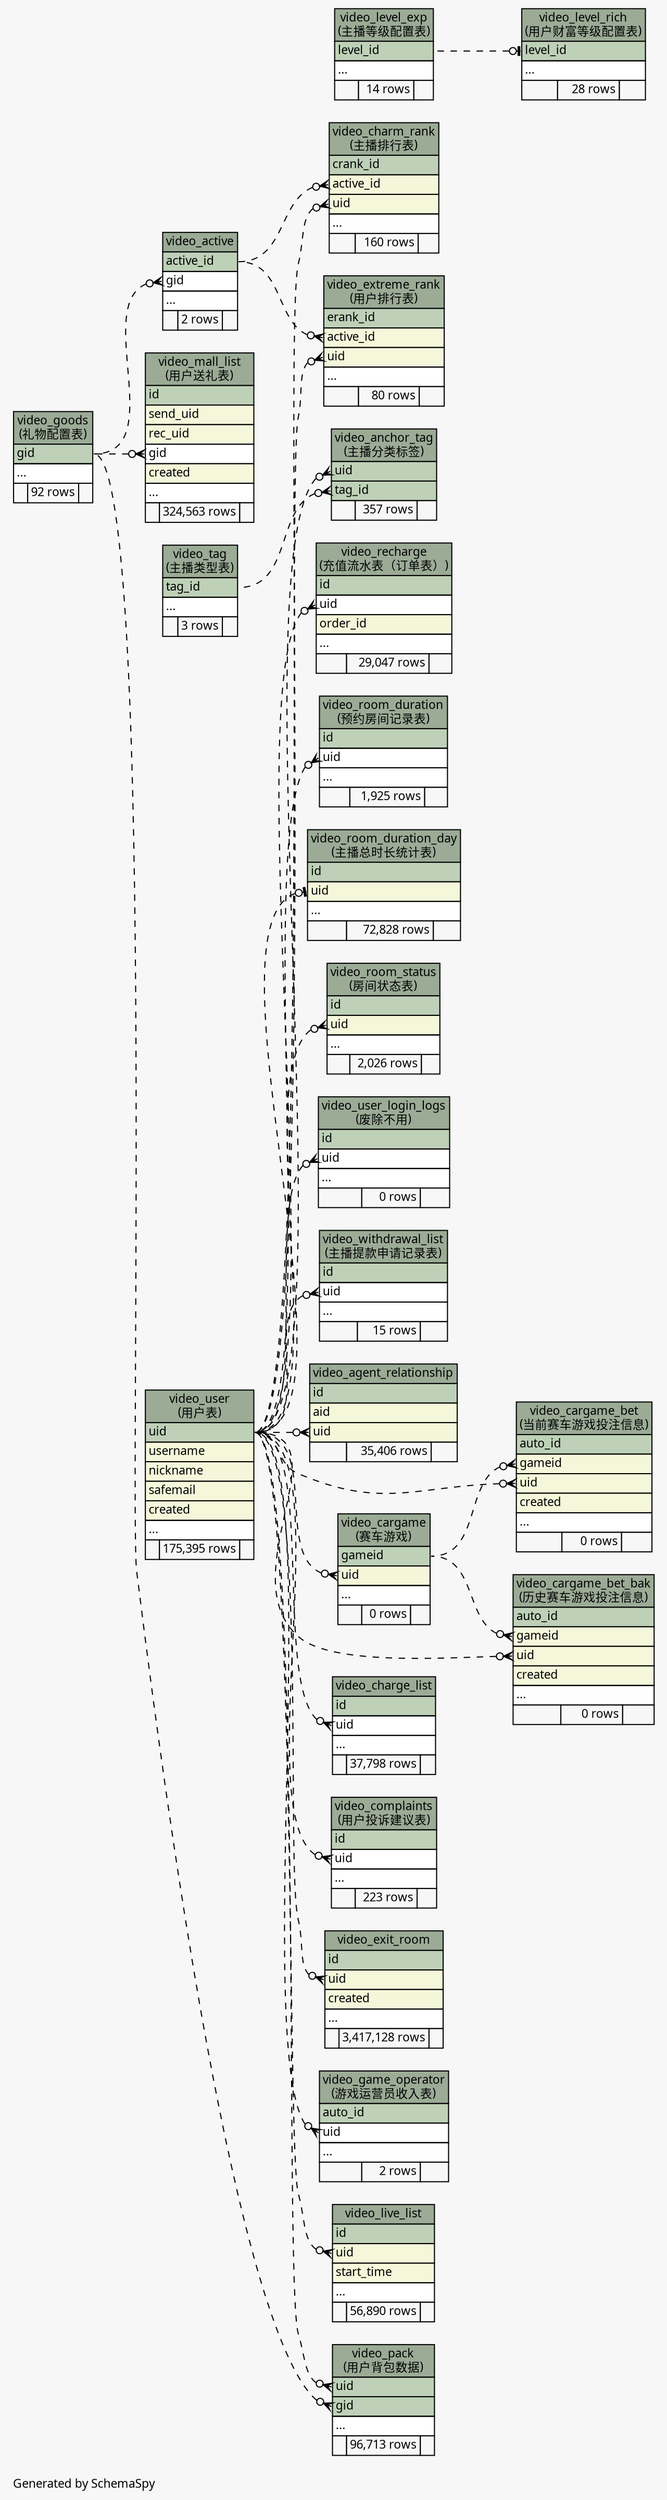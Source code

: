 // dot 2.26.0 on Linux 2.6.32-504.3.3.el6.x86_64
// SchemaSpy rev Unknown
digraph "compactImpliedRelationshipsDiagram" {
  graph [
    rankdir="RL"
    bgcolor="#f7f7f7"
    label="\nGenerated by SchemaSpy"
    labeljust="l"
    nodesep="0.18"
    ranksep="0.46"
    fontname="Microsoft YaHei"
    fontsize="11"
  ];
  node [
    fontname="Microsoft YaHei"
    fontsize="11"
    shape="plaintext"
  ];
  edge [
    arrowsize="0.8"
  ];
  "video_active" [
    label=<
    <TABLE BORDER="0" CELLBORDER="1" CELLSPACING="0" BGCOLOR="#ffffff">
      <TR><TD COLSPAN="3" BGCOLOR="#9bab96" ALIGN="CENTER">video_active</TD></TR>
      <TR><TD PORT="active_id" COLSPAN="3" BGCOLOR="#bed1b8" ALIGN="LEFT">active_id</TD></TR>
      <TR><TD PORT="gid" COLSPAN="3" ALIGN="LEFT">gid</TD></TR>
      <TR><TD PORT="elipses" COLSPAN="3" ALIGN="LEFT">...</TD></TR>
      <TR><TD ALIGN="LEFT" BGCOLOR="#f7f7f7">  </TD><TD ALIGN="RIGHT" BGCOLOR="#f7f7f7">2 rows</TD><TD ALIGN="RIGHT" BGCOLOR="#f7f7f7">  </TD></TR>
    </TABLE>>
    URL="tables/video_active.html"
    tooltip="video_active"
  ];
  "video_agent_relationship" [
    label=<
    <TABLE BORDER="0" CELLBORDER="1" CELLSPACING="0" BGCOLOR="#ffffff">
      <TR><TD COLSPAN="3" BGCOLOR="#9bab96" ALIGN="CENTER">video_agent_relationship</TD></TR>
      <TR><TD PORT="id" COLSPAN="3" BGCOLOR="#bed1b8" ALIGN="LEFT">id</TD></TR>
      <TR><TD PORT="aid" COLSPAN="3" BGCOLOR="#f4f7da" ALIGN="LEFT">aid</TD></TR>
      <TR><TD PORT="uid" COLSPAN="3" BGCOLOR="#f4f7da" ALIGN="LEFT">uid</TD></TR>
      <TR><TD ALIGN="LEFT" BGCOLOR="#f7f7f7">  </TD><TD ALIGN="RIGHT" BGCOLOR="#f7f7f7">35,406 rows</TD><TD ALIGN="RIGHT" BGCOLOR="#f7f7f7">  </TD></TR>
    </TABLE>>
    URL="tables/video_agent_relationship.html"
    tooltip="video_agent_relationship"
  ];
  "video_anchor_tag" [
    label=<
    <TABLE BORDER="0" CELLBORDER="1" CELLSPACING="0" BGCOLOR="#ffffff">
      <TR><TD COLSPAN="3" BGCOLOR="#9bab96" ALIGN="CENTER">video_anchor_tag<br/>(主播分类标签)</TD></TR>
      <TR><TD PORT="uid" COLSPAN="3" BGCOLOR="#bed1b8" ALIGN="LEFT">uid</TD></TR>
      <TR><TD PORT="tag_id" COLSPAN="3" BGCOLOR="#bed1b8" ALIGN="LEFT">tag_id</TD></TR>
      <TR><TD ALIGN="LEFT" BGCOLOR="#f7f7f7">  </TD><TD ALIGN="RIGHT" BGCOLOR="#f7f7f7">357 rows</TD><TD ALIGN="RIGHT" BGCOLOR="#f7f7f7">  </TD></TR>
    </TABLE>>
    URL="tables/video_anchor_tag.html"
    tooltip="video_anchor_tag"
  ];
  "video_cargame" [
    label=<
    <TABLE BORDER="0" CELLBORDER="1" CELLSPACING="0" BGCOLOR="#ffffff">
      <TR><TD COLSPAN="3" BGCOLOR="#9bab96" ALIGN="CENTER">video_cargame<br/>(赛车游戏)</TD></TR>
      <TR><TD PORT="gameid" COLSPAN="3" BGCOLOR="#bed1b8" ALIGN="LEFT">gameid</TD></TR>
      <TR><TD PORT="uid" COLSPAN="3" BGCOLOR="#f4f7da" ALIGN="LEFT">uid</TD></TR>
      <TR><TD PORT="elipses" COLSPAN="3" ALIGN="LEFT">...</TD></TR>
      <TR><TD ALIGN="LEFT" BGCOLOR="#f7f7f7">  </TD><TD ALIGN="RIGHT" BGCOLOR="#f7f7f7">0 rows</TD><TD ALIGN="RIGHT" BGCOLOR="#f7f7f7">  </TD></TR>
    </TABLE>>
    URL="tables/video_cargame.html"
    tooltip="video_cargame"
  ];
  "video_cargame_bet" [
    label=<
    <TABLE BORDER="0" CELLBORDER="1" CELLSPACING="0" BGCOLOR="#ffffff">
      <TR><TD COLSPAN="3" BGCOLOR="#9bab96" ALIGN="CENTER">video_cargame_bet<br/>(当前赛车游戏投注信息)</TD></TR>
      <TR><TD PORT="auto_id" COLSPAN="3" BGCOLOR="#bed1b8" ALIGN="LEFT">auto_id</TD></TR>
      <TR><TD PORT="gameid" COLSPAN="3" BGCOLOR="#f4f7da" ALIGN="LEFT">gameid</TD></TR>
      <TR><TD PORT="uid" COLSPAN="3" BGCOLOR="#f4f7da" ALIGN="LEFT">uid</TD></TR>
      <TR><TD PORT="created" COLSPAN="3" BGCOLOR="#f4f7da" ALIGN="LEFT">created</TD></TR>
      <TR><TD PORT="elipses" COLSPAN="3" ALIGN="LEFT">...</TD></TR>
      <TR><TD ALIGN="LEFT" BGCOLOR="#f7f7f7">  </TD><TD ALIGN="RIGHT" BGCOLOR="#f7f7f7">0 rows</TD><TD ALIGN="RIGHT" BGCOLOR="#f7f7f7">  </TD></TR>
    </TABLE>>
    URL="tables/video_cargame_bet.html"
    tooltip="video_cargame_bet"
  ];
  "video_cargame_bet_bak" [
    label=<
    <TABLE BORDER="0" CELLBORDER="1" CELLSPACING="0" BGCOLOR="#ffffff">
      <TR><TD COLSPAN="3" BGCOLOR="#9bab96" ALIGN="CENTER">video_cargame_bet_bak<br/>(历史赛车游戏投注信息)</TD></TR>
      <TR><TD PORT="auto_id" COLSPAN="3" BGCOLOR="#bed1b8" ALIGN="LEFT">auto_id</TD></TR>
      <TR><TD PORT="gameid" COLSPAN="3" BGCOLOR="#f4f7da" ALIGN="LEFT">gameid</TD></TR>
      <TR><TD PORT="uid" COLSPAN="3" BGCOLOR="#f4f7da" ALIGN="LEFT">uid</TD></TR>
      <TR><TD PORT="created" COLSPAN="3" BGCOLOR="#f4f7da" ALIGN="LEFT">created</TD></TR>
      <TR><TD PORT="elipses" COLSPAN="3" ALIGN="LEFT">...</TD></TR>
      <TR><TD ALIGN="LEFT" BGCOLOR="#f7f7f7">  </TD><TD ALIGN="RIGHT" BGCOLOR="#f7f7f7">0 rows</TD><TD ALIGN="RIGHT" BGCOLOR="#f7f7f7">  </TD></TR>
    </TABLE>>
    URL="tables/video_cargame_bet_bak.html"
    tooltip="video_cargame_bet_bak"
  ];
  "video_charge_list" [
    label=<
    <TABLE BORDER="0" CELLBORDER="1" CELLSPACING="0" BGCOLOR="#ffffff">
      <TR><TD COLSPAN="3" BGCOLOR="#9bab96" ALIGN="CENTER">video_charge_list</TD></TR>
      <TR><TD PORT="id" COLSPAN="3" BGCOLOR="#bed1b8" ALIGN="LEFT">id</TD></TR>
      <TR><TD PORT="uid" COLSPAN="3" ALIGN="LEFT">uid</TD></TR>
      <TR><TD PORT="elipses" COLSPAN="3" ALIGN="LEFT">...</TD></TR>
      <TR><TD ALIGN="LEFT" BGCOLOR="#f7f7f7">  </TD><TD ALIGN="RIGHT" BGCOLOR="#f7f7f7">37,798 rows</TD><TD ALIGN="RIGHT" BGCOLOR="#f7f7f7">  </TD></TR>
    </TABLE>>
    URL="tables/video_charge_list.html"
    tooltip="video_charge_list"
  ];
  "video_charm_rank" [
    label=<
    <TABLE BORDER="0" CELLBORDER="1" CELLSPACING="0" BGCOLOR="#ffffff">
      <TR><TD COLSPAN="3" BGCOLOR="#9bab96" ALIGN="CENTER">video_charm_rank<br/>(主播排行表)</TD></TR>
      <TR><TD PORT="crank_id" COLSPAN="3" BGCOLOR="#bed1b8" ALIGN="LEFT">crank_id</TD></TR>
      <TR><TD PORT="active_id" COLSPAN="3" BGCOLOR="#f4f7da" ALIGN="LEFT">active_id</TD></TR>
      <TR><TD PORT="uid" COLSPAN="3" BGCOLOR="#f4f7da" ALIGN="LEFT">uid</TD></TR>
      <TR><TD PORT="elipses" COLSPAN="3" ALIGN="LEFT">...</TD></TR>
      <TR><TD ALIGN="LEFT" BGCOLOR="#f7f7f7">  </TD><TD ALIGN="RIGHT" BGCOLOR="#f7f7f7">160 rows</TD><TD ALIGN="RIGHT" BGCOLOR="#f7f7f7">  </TD></TR>
    </TABLE>>
    URL="tables/video_charm_rank.html"
    tooltip="video_charm_rank"
  ];
  "video_complaints" [
    label=<
    <TABLE BORDER="0" CELLBORDER="1" CELLSPACING="0" BGCOLOR="#ffffff">
      <TR><TD COLSPAN="3" BGCOLOR="#9bab96" ALIGN="CENTER">video_complaints<br/>(用户投诉建议表)</TD></TR>
      <TR><TD PORT="id" COLSPAN="3" BGCOLOR="#bed1b8" ALIGN="LEFT">id</TD></TR>
      <TR><TD PORT="uid" COLSPAN="3" ALIGN="LEFT">uid</TD></TR>
      <TR><TD PORT="elipses" COLSPAN="3" ALIGN="LEFT">...</TD></TR>
      <TR><TD ALIGN="LEFT" BGCOLOR="#f7f7f7">  </TD><TD ALIGN="RIGHT" BGCOLOR="#f7f7f7">223 rows</TD><TD ALIGN="RIGHT" BGCOLOR="#f7f7f7">  </TD></TR>
    </TABLE>>
    URL="tables/video_complaints.html"
    tooltip="video_complaints"
  ];
  "video_exit_room" [
    label=<
    <TABLE BORDER="0" CELLBORDER="1" CELLSPACING="0" BGCOLOR="#ffffff">
      <TR><TD COLSPAN="3" BGCOLOR="#9bab96" ALIGN="CENTER">video_exit_room</TD></TR>
      <TR><TD PORT="id" COLSPAN="3" BGCOLOR="#bed1b8" ALIGN="LEFT">id</TD></TR>
      <TR><TD PORT="uid" COLSPAN="3" BGCOLOR="#f4f7da" ALIGN="LEFT">uid</TD></TR>
      <TR><TD PORT="created" COLSPAN="3" BGCOLOR="#f4f7da" ALIGN="LEFT">created</TD></TR>
      <TR><TD PORT="elipses" COLSPAN="3" ALIGN="LEFT">...</TD></TR>
      <TR><TD ALIGN="LEFT" BGCOLOR="#f7f7f7">  </TD><TD ALIGN="RIGHT" BGCOLOR="#f7f7f7">3,417,128 rows</TD><TD ALIGN="RIGHT" BGCOLOR="#f7f7f7">  </TD></TR>
    </TABLE>>
    URL="tables/video_exit_room.html"
    tooltip="video_exit_room"
  ];
  "video_extreme_rank" [
    label=<
    <TABLE BORDER="0" CELLBORDER="1" CELLSPACING="0" BGCOLOR="#ffffff">
      <TR><TD COLSPAN="3" BGCOLOR="#9bab96" ALIGN="CENTER">video_extreme_rank<br/>(用户排行表)</TD></TR>
      <TR><TD PORT="erank_id" COLSPAN="3" BGCOLOR="#bed1b8" ALIGN="LEFT">erank_id</TD></TR>
      <TR><TD PORT="active_id" COLSPAN="3" BGCOLOR="#f4f7da" ALIGN="LEFT">active_id</TD></TR>
      <TR><TD PORT="uid" COLSPAN="3" BGCOLOR="#f4f7da" ALIGN="LEFT">uid</TD></TR>
      <TR><TD PORT="elipses" COLSPAN="3" ALIGN="LEFT">...</TD></TR>
      <TR><TD ALIGN="LEFT" BGCOLOR="#f7f7f7">  </TD><TD ALIGN="RIGHT" BGCOLOR="#f7f7f7">80 rows</TD><TD ALIGN="RIGHT" BGCOLOR="#f7f7f7">  </TD></TR>
    </TABLE>>
    URL="tables/video_extreme_rank.html"
    tooltip="video_extreme_rank"
  ];
  "video_game_operator" [
    label=<
    <TABLE BORDER="0" CELLBORDER="1" CELLSPACING="0" BGCOLOR="#ffffff">
      <TR><TD COLSPAN="3" BGCOLOR="#9bab96" ALIGN="CENTER">video_game_operator<br/>(游戏运营员收入表)</TD></TR>
      <TR><TD PORT="auto_id" COLSPAN="3" BGCOLOR="#bed1b8" ALIGN="LEFT">auto_id</TD></TR>
      <TR><TD PORT="uid" COLSPAN="3" ALIGN="LEFT">uid</TD></TR>
      <TR><TD PORT="elipses" COLSPAN="3" ALIGN="LEFT">...</TD></TR>
      <TR><TD ALIGN="LEFT" BGCOLOR="#f7f7f7">  </TD><TD ALIGN="RIGHT" BGCOLOR="#f7f7f7">2 rows</TD><TD ALIGN="RIGHT" BGCOLOR="#f7f7f7">  </TD></TR>
    </TABLE>>
    URL="tables/video_game_operator.html"
    tooltip="video_game_operator"
  ];
  "video_goods" [
    label=<
    <TABLE BORDER="0" CELLBORDER="1" CELLSPACING="0" BGCOLOR="#ffffff">
      <TR><TD COLSPAN="3" BGCOLOR="#9bab96" ALIGN="CENTER">video_goods<br/>(礼物配置表)</TD></TR>
      <TR><TD PORT="gid" COLSPAN="3" BGCOLOR="#bed1b8" ALIGN="LEFT">gid</TD></TR>
      <TR><TD PORT="elipses" COLSPAN="3" ALIGN="LEFT">...</TD></TR>
      <TR><TD ALIGN="LEFT" BGCOLOR="#f7f7f7">  </TD><TD ALIGN="RIGHT" BGCOLOR="#f7f7f7">92 rows</TD><TD ALIGN="RIGHT" BGCOLOR="#f7f7f7">  </TD></TR>
    </TABLE>>
    URL="tables/video_goods.html"
    tooltip="video_goods"
  ];
  "video_level_exp" [
    label=<
    <TABLE BORDER="0" CELLBORDER="1" CELLSPACING="0" BGCOLOR="#ffffff">
      <TR><TD COLSPAN="3" BGCOLOR="#9bab96" ALIGN="CENTER">video_level_exp<br/>(主播等级配置表)</TD></TR>
      <TR><TD PORT="level_id" COLSPAN="3" BGCOLOR="#bed1b8" ALIGN="LEFT">level_id</TD></TR>
      <TR><TD PORT="elipses" COLSPAN="3" ALIGN="LEFT">...</TD></TR>
      <TR><TD ALIGN="LEFT" BGCOLOR="#f7f7f7">  </TD><TD ALIGN="RIGHT" BGCOLOR="#f7f7f7">14 rows</TD><TD ALIGN="RIGHT" BGCOLOR="#f7f7f7">  </TD></TR>
    </TABLE>>
    URL="tables/video_level_exp.html"
    tooltip="video_level_exp"
  ];
  "video_level_rich" [
    label=<
    <TABLE BORDER="0" CELLBORDER="1" CELLSPACING="0" BGCOLOR="#ffffff">
      <TR><TD COLSPAN="3" BGCOLOR="#9bab96" ALIGN="CENTER">video_level_rich<br/>(用户财富等级配置表)</TD></TR>
      <TR><TD PORT="level_id" COLSPAN="3" BGCOLOR="#bed1b8" ALIGN="LEFT">level_id</TD></TR>
      <TR><TD PORT="elipses" COLSPAN="3" ALIGN="LEFT">...</TD></TR>
      <TR><TD ALIGN="LEFT" BGCOLOR="#f7f7f7">  </TD><TD ALIGN="RIGHT" BGCOLOR="#f7f7f7">28 rows</TD><TD ALIGN="RIGHT" BGCOLOR="#f7f7f7">  </TD></TR>
    </TABLE>>
    URL="tables/video_level_rich.html"
    tooltip="video_level_rich"
  ];
  "video_live_list" [
    label=<
    <TABLE BORDER="0" CELLBORDER="1" CELLSPACING="0" BGCOLOR="#ffffff">
      <TR><TD COLSPAN="3" BGCOLOR="#9bab96" ALIGN="CENTER">video_live_list</TD></TR>
      <TR><TD PORT="id" COLSPAN="3" BGCOLOR="#bed1b8" ALIGN="LEFT">id</TD></TR>
      <TR><TD PORT="uid" COLSPAN="3" BGCOLOR="#f4f7da" ALIGN="LEFT">uid</TD></TR>
      <TR><TD PORT="start_time" COLSPAN="3" BGCOLOR="#f4f7da" ALIGN="LEFT">start_time</TD></TR>
      <TR><TD PORT="elipses" COLSPAN="3" ALIGN="LEFT">...</TD></TR>
      <TR><TD ALIGN="LEFT" BGCOLOR="#f7f7f7">  </TD><TD ALIGN="RIGHT" BGCOLOR="#f7f7f7">56,890 rows</TD><TD ALIGN="RIGHT" BGCOLOR="#f7f7f7">  </TD></TR>
    </TABLE>>
    URL="tables/video_live_list.html"
    tooltip="video_live_list"
  ];
  "video_mall_list" [
    label=<
    <TABLE BORDER="0" CELLBORDER="1" CELLSPACING="0" BGCOLOR="#ffffff">
      <TR><TD COLSPAN="3" BGCOLOR="#9bab96" ALIGN="CENTER">video_mall_list<br/>(用户送礼表)</TD></TR>
      <TR><TD PORT="id" COLSPAN="3" BGCOLOR="#bed1b8" ALIGN="LEFT">id</TD></TR>
      <TR><TD PORT="send_uid" COLSPAN="3" BGCOLOR="#f4f7da" ALIGN="LEFT">send_uid</TD></TR>
      <TR><TD PORT="rec_uid" COLSPAN="3" BGCOLOR="#f4f7da" ALIGN="LEFT">rec_uid</TD></TR>
      <TR><TD PORT="gid" COLSPAN="3" ALIGN="LEFT">gid</TD></TR>
      <TR><TD PORT="created" COLSPAN="3" BGCOLOR="#f4f7da" ALIGN="LEFT">created</TD></TR>
      <TR><TD PORT="elipses" COLSPAN="3" ALIGN="LEFT">...</TD></TR>
      <TR><TD ALIGN="LEFT" BGCOLOR="#f7f7f7">  </TD><TD ALIGN="RIGHT" BGCOLOR="#f7f7f7">324,563 rows</TD><TD ALIGN="RIGHT" BGCOLOR="#f7f7f7">  </TD></TR>
    </TABLE>>
    URL="tables/video_mall_list.html"
    tooltip="video_mall_list"
  ];
  "video_pack" [
    label=<
    <TABLE BORDER="0" CELLBORDER="1" CELLSPACING="0" BGCOLOR="#ffffff">
      <TR><TD COLSPAN="3" BGCOLOR="#9bab96" ALIGN="CENTER">video_pack<br/>(用户背包数据)</TD></TR>
      <TR><TD PORT="uid" COLSPAN="3" BGCOLOR="#bed1b8" ALIGN="LEFT">uid</TD></TR>
      <TR><TD PORT="gid" COLSPAN="3" BGCOLOR="#bed1b8" ALIGN="LEFT">gid</TD></TR>
      <TR><TD PORT="elipses" COLSPAN="3" ALIGN="LEFT">...</TD></TR>
      <TR><TD ALIGN="LEFT" BGCOLOR="#f7f7f7">  </TD><TD ALIGN="RIGHT" BGCOLOR="#f7f7f7">96,713 rows</TD><TD ALIGN="RIGHT" BGCOLOR="#f7f7f7">  </TD></TR>
    </TABLE>>
    URL="tables/video_pack.html"
    tooltip="video_pack"
  ];
  "video_recharge" [
    label=<
    <TABLE BORDER="0" CELLBORDER="1" CELLSPACING="0" BGCOLOR="#ffffff">
      <TR><TD COLSPAN="3" BGCOLOR="#9bab96" ALIGN="CENTER">video_recharge<br/>(充值流水表（订单表）)</TD></TR>
      <TR><TD PORT="id" COLSPAN="3" BGCOLOR="#bed1b8" ALIGN="LEFT">id</TD></TR>
      <TR><TD PORT="uid" COLSPAN="3" ALIGN="LEFT">uid</TD></TR>
      <TR><TD PORT="order_id" COLSPAN="3" BGCOLOR="#f4f7da" ALIGN="LEFT">order_id</TD></TR>
      <TR><TD PORT="elipses" COLSPAN="3" ALIGN="LEFT">...</TD></TR>
      <TR><TD ALIGN="LEFT" BGCOLOR="#f7f7f7">  </TD><TD ALIGN="RIGHT" BGCOLOR="#f7f7f7">29,047 rows</TD><TD ALIGN="RIGHT" BGCOLOR="#f7f7f7">  </TD></TR>
    </TABLE>>
    URL="tables/video_recharge.html"
    tooltip="video_recharge"
  ];
  "video_room_duration" [
    label=<
    <TABLE BORDER="0" CELLBORDER="1" CELLSPACING="0" BGCOLOR="#ffffff">
      <TR><TD COLSPAN="3" BGCOLOR="#9bab96" ALIGN="CENTER">video_room_duration<br/>(预约房间记录表)</TD></TR>
      <TR><TD PORT="id" COLSPAN="3" BGCOLOR="#bed1b8" ALIGN="LEFT">id</TD></TR>
      <TR><TD PORT="uid" COLSPAN="3" ALIGN="LEFT">uid</TD></TR>
      <TR><TD PORT="elipses" COLSPAN="3" ALIGN="LEFT">...</TD></TR>
      <TR><TD ALIGN="LEFT" BGCOLOR="#f7f7f7">  </TD><TD ALIGN="RIGHT" BGCOLOR="#f7f7f7">1,925 rows</TD><TD ALIGN="RIGHT" BGCOLOR="#f7f7f7">  </TD></TR>
    </TABLE>>
    URL="tables/video_room_duration.html"
    tooltip="video_room_duration"
  ];
  "video_room_duration_day" [
    label=<
    <TABLE BORDER="0" CELLBORDER="1" CELLSPACING="0" BGCOLOR="#ffffff">
      <TR><TD COLSPAN="3" BGCOLOR="#9bab96" ALIGN="CENTER">video_room_duration_day<br/>(主播总时长统计表)</TD></TR>
      <TR><TD PORT="id" COLSPAN="3" BGCOLOR="#bed1b8" ALIGN="LEFT">id</TD></TR>
      <TR><TD PORT="uid" COLSPAN="3" BGCOLOR="#f4f7da" ALIGN="LEFT">uid</TD></TR>
      <TR><TD PORT="elipses" COLSPAN="3" ALIGN="LEFT">...</TD></TR>
      <TR><TD ALIGN="LEFT" BGCOLOR="#f7f7f7">  </TD><TD ALIGN="RIGHT" BGCOLOR="#f7f7f7">72,828 rows</TD><TD ALIGN="RIGHT" BGCOLOR="#f7f7f7">  </TD></TR>
    </TABLE>>
    URL="tables/video_room_duration_day.html"
    tooltip="video_room_duration_day"
  ];
  "video_room_status" [
    label=<
    <TABLE BORDER="0" CELLBORDER="1" CELLSPACING="0" BGCOLOR="#ffffff">
      <TR><TD COLSPAN="3" BGCOLOR="#9bab96" ALIGN="CENTER">video_room_status<br/>(房间状态表)</TD></TR>
      <TR><TD PORT="id" COLSPAN="3" BGCOLOR="#bed1b8" ALIGN="LEFT">id</TD></TR>
      <TR><TD PORT="uid" COLSPAN="3" BGCOLOR="#f4f7da" ALIGN="LEFT">uid</TD></TR>
      <TR><TD PORT="elipses" COLSPAN="3" ALIGN="LEFT">...</TD></TR>
      <TR><TD ALIGN="LEFT" BGCOLOR="#f7f7f7">  </TD><TD ALIGN="RIGHT" BGCOLOR="#f7f7f7">2,026 rows</TD><TD ALIGN="RIGHT" BGCOLOR="#f7f7f7">  </TD></TR>
    </TABLE>>
    URL="tables/video_room_status.html"
    tooltip="video_room_status"
  ];
  "video_tag" [
    label=<
    <TABLE BORDER="0" CELLBORDER="1" CELLSPACING="0" BGCOLOR="#ffffff">
      <TR><TD COLSPAN="3" BGCOLOR="#9bab96" ALIGN="CENTER">video_tag<br/>(主播类型表)</TD></TR>
      <TR><TD PORT="tag_id" COLSPAN="3" BGCOLOR="#bed1b8" ALIGN="LEFT">tag_id</TD></TR>
      <TR><TD PORT="elipses" COLSPAN="3" ALIGN="LEFT">...</TD></TR>
      <TR><TD ALIGN="LEFT" BGCOLOR="#f7f7f7">  </TD><TD ALIGN="RIGHT" BGCOLOR="#f7f7f7">3 rows</TD><TD ALIGN="RIGHT" BGCOLOR="#f7f7f7">  </TD></TR>
    </TABLE>>
    URL="tables/video_tag.html"
    tooltip="video_tag"
  ];
  "video_user" [
    label=<
    <TABLE BORDER="0" CELLBORDER="1" CELLSPACING="0" BGCOLOR="#ffffff">
      <TR><TD COLSPAN="3" BGCOLOR="#9bab96" ALIGN="CENTER">video_user<br/>(用户表)</TD></TR>
      <TR><TD PORT="uid" COLSPAN="3" BGCOLOR="#bed1b8" ALIGN="LEFT">uid</TD></TR>
      <TR><TD PORT="username" COLSPAN="3" BGCOLOR="#f4f7da" ALIGN="LEFT">username</TD></TR>
      <TR><TD PORT="nickname" COLSPAN="3" BGCOLOR="#f4f7da" ALIGN="LEFT">nickname</TD></TR>
      <TR><TD PORT="safemail" COLSPAN="3" BGCOLOR="#f4f7da" ALIGN="LEFT">safemail</TD></TR>
      <TR><TD PORT="created" COLSPAN="3" BGCOLOR="#f4f7da" ALIGN="LEFT">created</TD></TR>
      <TR><TD PORT="elipses" COLSPAN="3" ALIGN="LEFT">...</TD></TR>
      <TR><TD ALIGN="LEFT" BGCOLOR="#f7f7f7">  </TD><TD ALIGN="RIGHT" BGCOLOR="#f7f7f7">175,395 rows</TD><TD ALIGN="RIGHT" BGCOLOR="#f7f7f7">  </TD></TR>
    </TABLE>>
    URL="tables/video_user.html"
    tooltip="video_user"
  ];
  "video_user_login_logs" [
    label=<
    <TABLE BORDER="0" CELLBORDER="1" CELLSPACING="0" BGCOLOR="#ffffff">
      <TR><TD COLSPAN="3" BGCOLOR="#9bab96" ALIGN="CENTER">video_user_login_logs<br/>(废除不用)</TD></TR>
      <TR><TD PORT="id" COLSPAN="3" BGCOLOR="#bed1b8" ALIGN="LEFT">id</TD></TR>
      <TR><TD PORT="uid" COLSPAN="3" ALIGN="LEFT">uid</TD></TR>
      <TR><TD PORT="elipses" COLSPAN="3" ALIGN="LEFT">...</TD></TR>
      <TR><TD ALIGN="LEFT" BGCOLOR="#f7f7f7">  </TD><TD ALIGN="RIGHT" BGCOLOR="#f7f7f7">0 rows</TD><TD ALIGN="RIGHT" BGCOLOR="#f7f7f7">  </TD></TR>
    </TABLE>>
    URL="tables/video_user_login_logs.html"
    tooltip="video_user_login_logs"
  ];
  "video_withdrawal_list" [
    label=<
    <TABLE BORDER="0" CELLBORDER="1" CELLSPACING="0" BGCOLOR="#ffffff">
      <TR><TD COLSPAN="3" BGCOLOR="#9bab96" ALIGN="CENTER">video_withdrawal_list<br/>(主播提款申请记录表)</TD></TR>
      <TR><TD PORT="id" COLSPAN="3" BGCOLOR="#bed1b8" ALIGN="LEFT">id</TD></TR>
      <TR><TD PORT="uid" COLSPAN="3" ALIGN="LEFT">uid</TD></TR>
      <TR><TD PORT="elipses" COLSPAN="3" ALIGN="LEFT">...</TD></TR>
      <TR><TD ALIGN="LEFT" BGCOLOR="#f7f7f7">  </TD><TD ALIGN="RIGHT" BGCOLOR="#f7f7f7">15 rows</TD><TD ALIGN="RIGHT" BGCOLOR="#f7f7f7">  </TD></TR>
    </TABLE>>
    URL="tables/video_withdrawal_list.html"
    tooltip="video_withdrawal_list"
  ];
  "video_active":"gid":w -> "video_goods":"gid":e [arrowhead=none dir=back arrowtail=crowodot style=dashed];
  "video_agent_relationship":"uid":w -> "video_user":"uid":e [arrowhead=none dir=back arrowtail=crowodot style=dashed];
  "video_anchor_tag":"tag_id":w -> "video_tag":"tag_id":e [arrowhead=none dir=back arrowtail=crowodot style=dashed];
  "video_anchor_tag":"uid":w -> "video_user":"uid":e [arrowhead=none dir=back arrowtail=crowodot style=dashed];
  "video_cargame":"uid":w -> "video_user":"uid":e [arrowhead=none dir=back arrowtail=crowodot style=dashed];
  "video_cargame_bet":"gameid":w -> "video_cargame":"gameid":e [arrowhead=none dir=back arrowtail=crowodot style=dashed];
  "video_cargame_bet":"uid":w -> "video_user":"uid":e [arrowhead=none dir=back arrowtail=crowodot style=dashed];
  "video_cargame_bet_bak":"gameid":w -> "video_cargame":"gameid":e [arrowhead=none dir=back arrowtail=crowodot style=dashed];
  "video_cargame_bet_bak":"uid":w -> "video_user":"uid":e [arrowhead=none dir=back arrowtail=crowodot style=dashed];
  "video_charge_list":"uid":w -> "video_user":"uid":e [arrowhead=none dir=back arrowtail=crowodot style=dashed];
  "video_charm_rank":"active_id":w -> "video_active":"active_id":e [arrowhead=none dir=back arrowtail=crowodot style=dashed];
  "video_charm_rank":"uid":w -> "video_user":"uid":e [arrowhead=none dir=back arrowtail=crowodot style=dashed];
  "video_complaints":"uid":w -> "video_user":"uid":e [arrowhead=none dir=back arrowtail=crowodot style=dashed];
  "video_exit_room":"uid":w -> "video_user":"uid":e [arrowhead=none dir=back arrowtail=crowodot style=dashed];
  "video_extreme_rank":"active_id":w -> "video_active":"active_id":e [arrowhead=none dir=back arrowtail=crowodot style=dashed];
  "video_extreme_rank":"uid":w -> "video_user":"uid":e [arrowhead=none dir=back arrowtail=crowodot style=dashed];
  "video_game_operator":"uid":w -> "video_user":"uid":e [arrowhead=none dir=back arrowtail=crowodot style=dashed];
  "video_level_rich":"level_id":w -> "video_level_exp":"level_id":e [arrowhead=none dir=back arrowtail=teeodot style=dashed];
  "video_live_list":"uid":w -> "video_user":"uid":e [arrowhead=none dir=back arrowtail=crowodot style=dashed];
  "video_mall_list":"gid":w -> "video_goods":"gid":e [arrowhead=none dir=back arrowtail=crowodot style=dashed];
  "video_pack":"gid":w -> "video_goods":"gid":e [arrowhead=none dir=back arrowtail=crowodot style=dashed];
  "video_pack":"uid":w -> "video_user":"uid":e [arrowhead=none dir=back arrowtail=crowodot style=dashed];
  "video_recharge":"uid":w -> "video_user":"uid":e [arrowhead=none dir=back arrowtail=crowodot style=dashed];
  "video_room_duration":"uid":w -> "video_user":"uid":e [arrowhead=none dir=back arrowtail=crowodot style=dashed];
  "video_room_duration_day":"uid":w -> "video_user":"uid":e [arrowhead=none dir=back arrowtail=teeodot style=dashed];
  "video_room_status":"uid":w -> "video_user":"uid":e [arrowhead=none dir=back arrowtail=crowodot style=dashed];
  "video_user_login_logs":"uid":w -> "video_user":"uid":e [arrowhead=none dir=back arrowtail=crowodot style=dashed];
  "video_withdrawal_list":"uid":w -> "video_user":"uid":e [arrowhead=none dir=back arrowtail=crowodot style=dashed];
}
